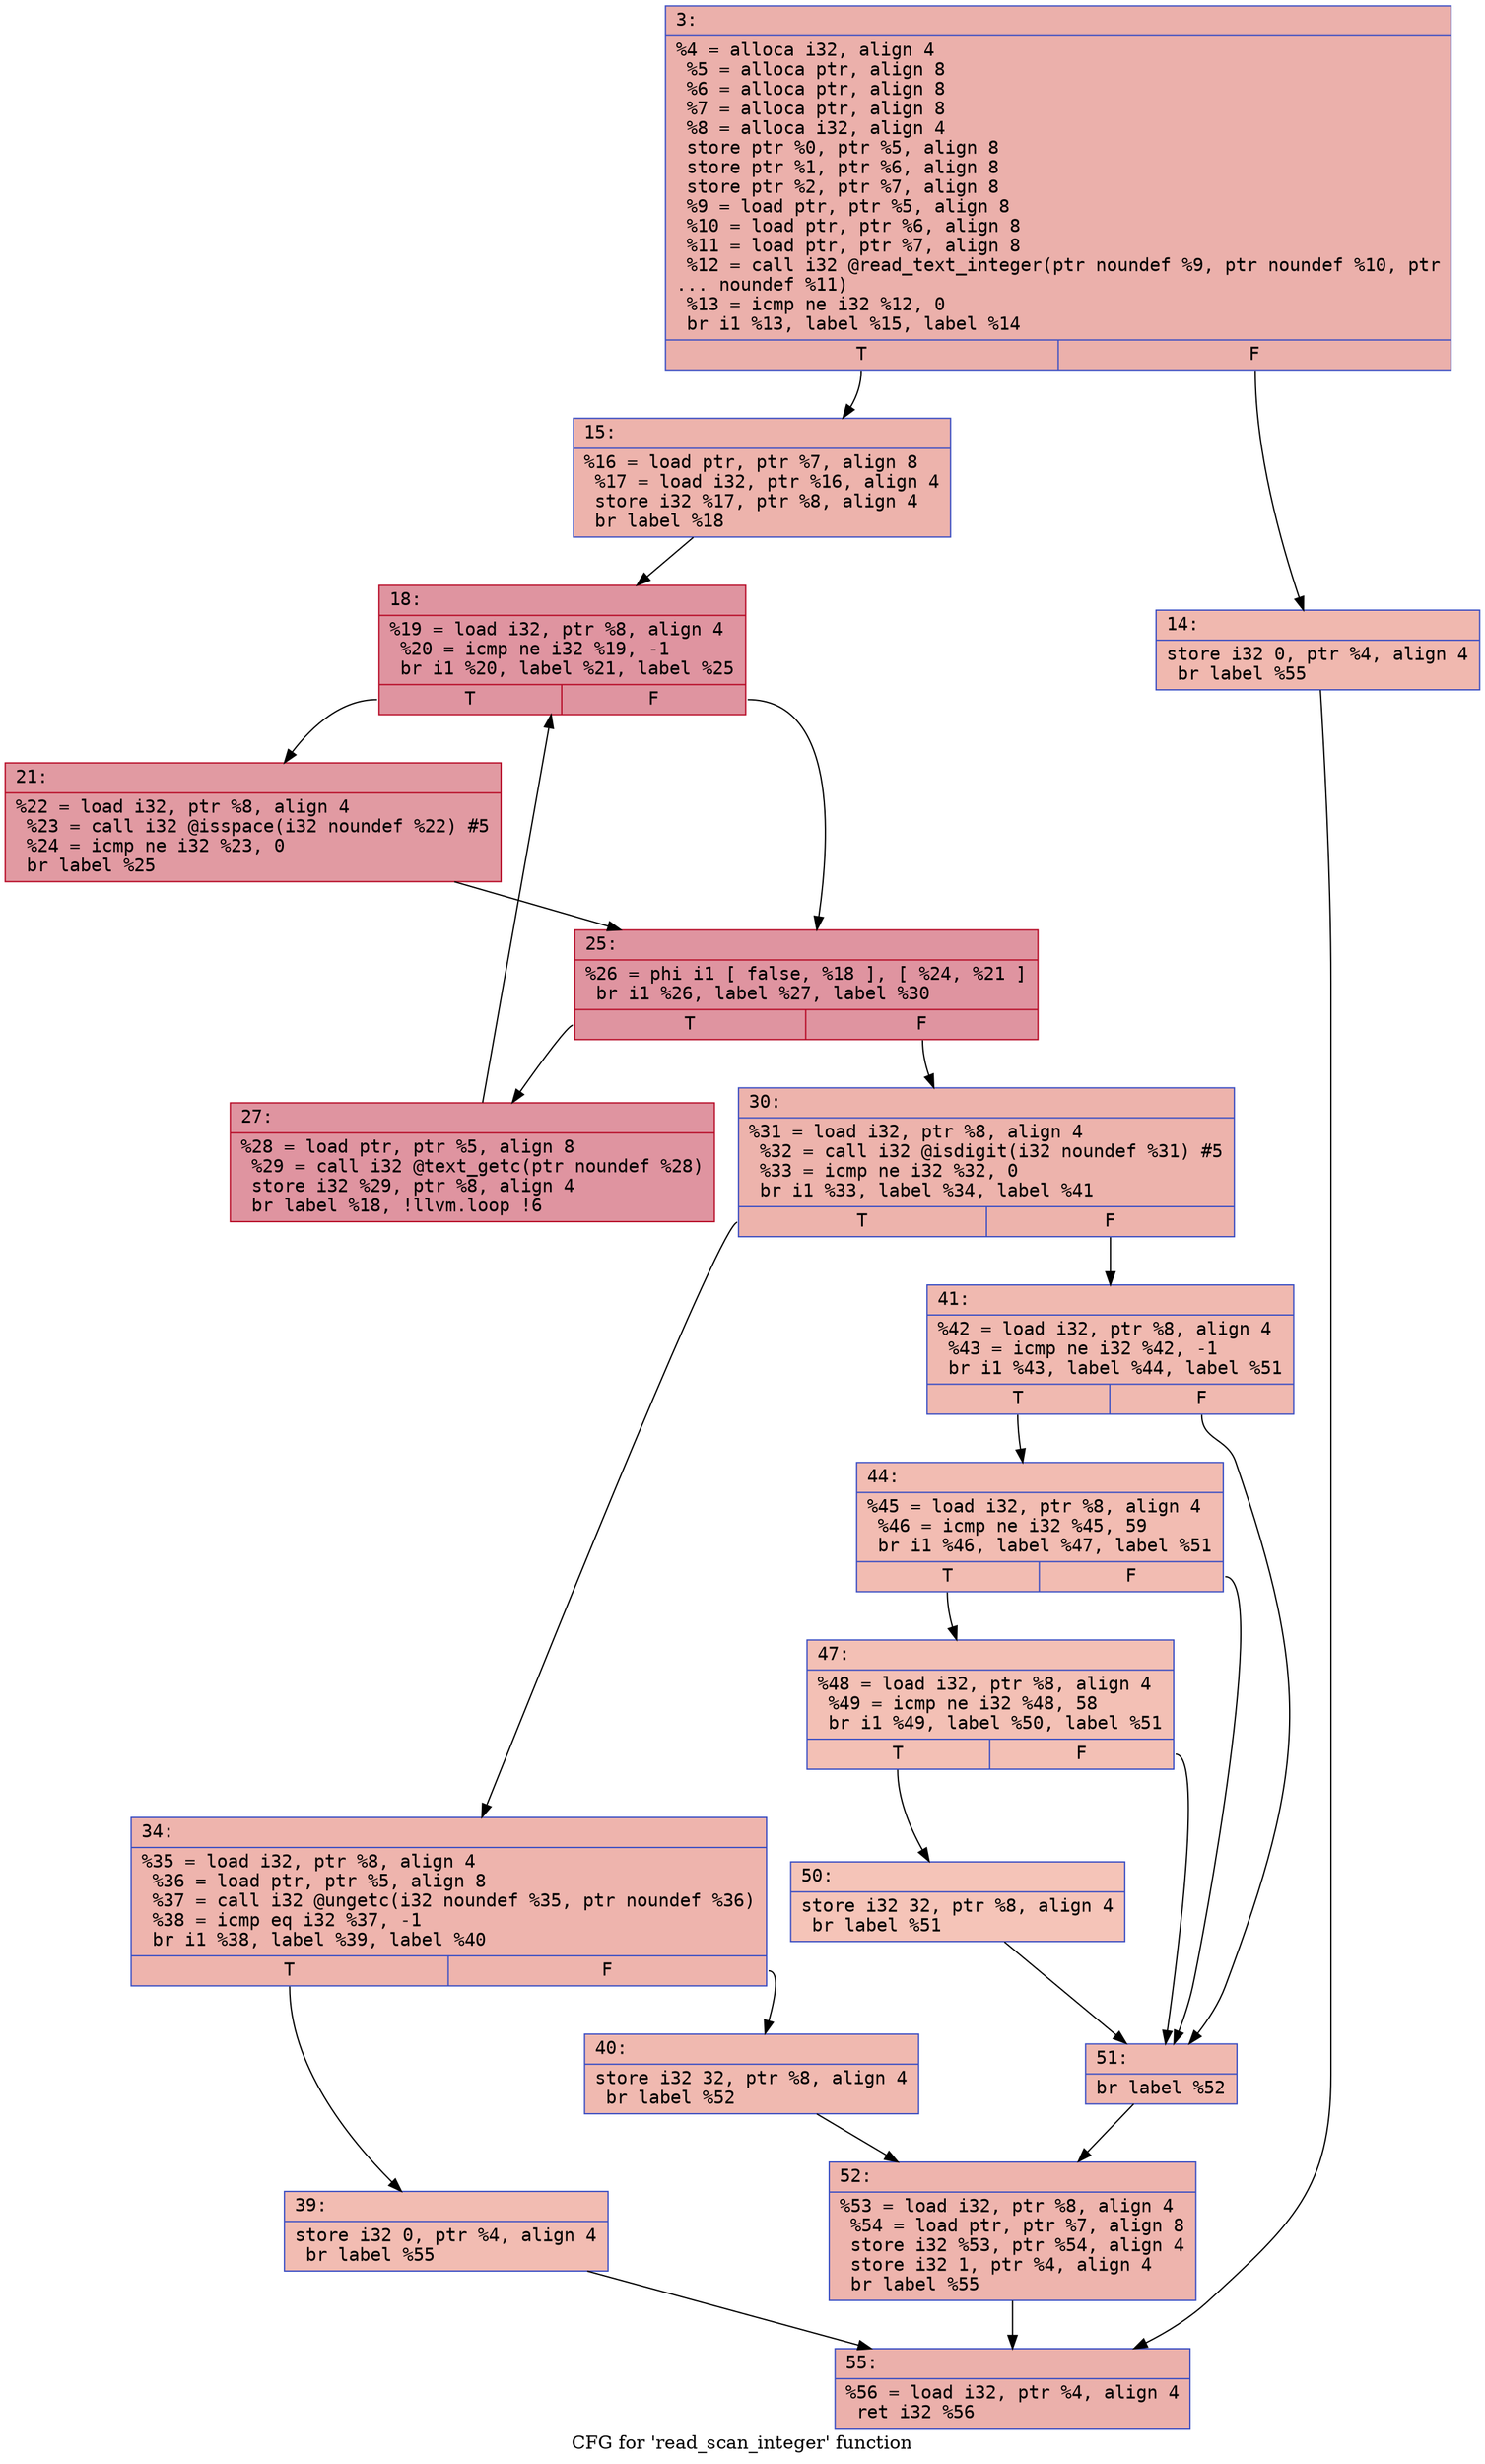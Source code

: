 digraph "CFG for 'read_scan_integer' function" {
	label="CFG for 'read_scan_integer' function";

	Node0x6000014776b0 [shape=record,color="#3d50c3ff", style=filled, fillcolor="#d24b4070" fontname="Courier",label="{3:\l|  %4 = alloca i32, align 4\l  %5 = alloca ptr, align 8\l  %6 = alloca ptr, align 8\l  %7 = alloca ptr, align 8\l  %8 = alloca i32, align 4\l  store ptr %0, ptr %5, align 8\l  store ptr %1, ptr %6, align 8\l  store ptr %2, ptr %7, align 8\l  %9 = load ptr, ptr %5, align 8\l  %10 = load ptr, ptr %6, align 8\l  %11 = load ptr, ptr %7, align 8\l  %12 = call i32 @read_text_integer(ptr noundef %9, ptr noundef %10, ptr\l... noundef %11)\l  %13 = icmp ne i32 %12, 0\l  br i1 %13, label %15, label %14\l|{<s0>T|<s1>F}}"];
	Node0x6000014776b0:s0 -> Node0x600001477750[tooltip="3 -> 15\nProbability 62.50%" ];
	Node0x6000014776b0:s1 -> Node0x600001477700[tooltip="3 -> 14\nProbability 37.50%" ];
	Node0x600001477700 [shape=record,color="#3d50c3ff", style=filled, fillcolor="#dc5d4a70" fontname="Courier",label="{14:\l|  store i32 0, ptr %4, align 4\l  br label %55\l}"];
	Node0x600001477700 -> Node0x600001477c00[tooltip="14 -> 55\nProbability 100.00%" ];
	Node0x600001477750 [shape=record,color="#3d50c3ff", style=filled, fillcolor="#d6524470" fontname="Courier",label="{15:\l|  %16 = load ptr, ptr %7, align 8\l  %17 = load i32, ptr %16, align 4\l  store i32 %17, ptr %8, align 4\l  br label %18\l}"];
	Node0x600001477750 -> Node0x6000014777a0[tooltip="15 -> 18\nProbability 100.00%" ];
	Node0x6000014777a0 [shape=record,color="#b70d28ff", style=filled, fillcolor="#b70d2870" fontname="Courier",label="{18:\l|  %19 = load i32, ptr %8, align 4\l  %20 = icmp ne i32 %19, -1\l  br i1 %20, label %21, label %25\l|{<s0>T|<s1>F}}"];
	Node0x6000014777a0:s0 -> Node0x6000014777f0[tooltip="18 -> 21\nProbability 62.50%" ];
	Node0x6000014777a0:s1 -> Node0x600001477840[tooltip="18 -> 25\nProbability 37.50%" ];
	Node0x6000014777f0 [shape=record,color="#b70d28ff", style=filled, fillcolor="#bb1b2c70" fontname="Courier",label="{21:\l|  %22 = load i32, ptr %8, align 4\l  %23 = call i32 @isspace(i32 noundef %22) #5\l  %24 = icmp ne i32 %23, 0\l  br label %25\l}"];
	Node0x6000014777f0 -> Node0x600001477840[tooltip="21 -> 25\nProbability 100.00%" ];
	Node0x600001477840 [shape=record,color="#b70d28ff", style=filled, fillcolor="#b70d2870" fontname="Courier",label="{25:\l|  %26 = phi i1 [ false, %18 ], [ %24, %21 ]\l  br i1 %26, label %27, label %30\l|{<s0>T|<s1>F}}"];
	Node0x600001477840:s0 -> Node0x600001477890[tooltip="25 -> 27\nProbability 96.88%" ];
	Node0x600001477840:s1 -> Node0x6000014778e0[tooltip="25 -> 30\nProbability 3.12%" ];
	Node0x600001477890 [shape=record,color="#b70d28ff", style=filled, fillcolor="#b70d2870" fontname="Courier",label="{27:\l|  %28 = load ptr, ptr %5, align 8\l  %29 = call i32 @text_getc(ptr noundef %28)\l  store i32 %29, ptr %8, align 4\l  br label %18, !llvm.loop !6\l}"];
	Node0x600001477890 -> Node0x6000014777a0[tooltip="27 -> 18\nProbability 100.00%" ];
	Node0x6000014778e0 [shape=record,color="#3d50c3ff", style=filled, fillcolor="#d6524470" fontname="Courier",label="{30:\l|  %31 = load i32, ptr %8, align 4\l  %32 = call i32 @isdigit(i32 noundef %31) #5\l  %33 = icmp ne i32 %32, 0\l  br i1 %33, label %34, label %41\l|{<s0>T|<s1>F}}"];
	Node0x6000014778e0:s0 -> Node0x600001477930[tooltip="30 -> 34\nProbability 62.50%" ];
	Node0x6000014778e0:s1 -> Node0x600001477a20[tooltip="30 -> 41\nProbability 37.50%" ];
	Node0x600001477930 [shape=record,color="#3d50c3ff", style=filled, fillcolor="#d8564670" fontname="Courier",label="{34:\l|  %35 = load i32, ptr %8, align 4\l  %36 = load ptr, ptr %5, align 8\l  %37 = call i32 @ungetc(i32 noundef %35, ptr noundef %36)\l  %38 = icmp eq i32 %37, -1\l  br i1 %38, label %39, label %40\l|{<s0>T|<s1>F}}"];
	Node0x600001477930:s0 -> Node0x600001477980[tooltip="34 -> 39\nProbability 37.50%" ];
	Node0x600001477930:s1 -> Node0x6000014779d0[tooltip="34 -> 40\nProbability 62.50%" ];
	Node0x600001477980 [shape=record,color="#3d50c3ff", style=filled, fillcolor="#e1675170" fontname="Courier",label="{39:\l|  store i32 0, ptr %4, align 4\l  br label %55\l}"];
	Node0x600001477980 -> Node0x600001477c00[tooltip="39 -> 55\nProbability 100.00%" ];
	Node0x6000014779d0 [shape=record,color="#3d50c3ff", style=filled, fillcolor="#de614d70" fontname="Courier",label="{40:\l|  store i32 32, ptr %8, align 4\l  br label %52\l}"];
	Node0x6000014779d0 -> Node0x600001477bb0[tooltip="40 -> 52\nProbability 100.00%" ];
	Node0x600001477a20 [shape=record,color="#3d50c3ff", style=filled, fillcolor="#de614d70" fontname="Courier",label="{41:\l|  %42 = load i32, ptr %8, align 4\l  %43 = icmp ne i32 %42, -1\l  br i1 %43, label %44, label %51\l|{<s0>T|<s1>F}}"];
	Node0x600001477a20:s0 -> Node0x600001477a70[tooltip="41 -> 44\nProbability 62.50%" ];
	Node0x600001477a20:s1 -> Node0x600001477b60[tooltip="41 -> 51\nProbability 37.50%" ];
	Node0x600001477a70 [shape=record,color="#3d50c3ff", style=filled, fillcolor="#e1675170" fontname="Courier",label="{44:\l|  %45 = load i32, ptr %8, align 4\l  %46 = icmp ne i32 %45, 59\l  br i1 %46, label %47, label %51\l|{<s0>T|<s1>F}}"];
	Node0x600001477a70:s0 -> Node0x600001477ac0[tooltip="44 -> 47\nProbability 50.00%" ];
	Node0x600001477a70:s1 -> Node0x600001477b60[tooltip="44 -> 51\nProbability 50.00%" ];
	Node0x600001477ac0 [shape=record,color="#3d50c3ff", style=filled, fillcolor="#e5705870" fontname="Courier",label="{47:\l|  %48 = load i32, ptr %8, align 4\l  %49 = icmp ne i32 %48, 58\l  br i1 %49, label %50, label %51\l|{<s0>T|<s1>F}}"];
	Node0x600001477ac0:s0 -> Node0x600001477b10[tooltip="47 -> 50\nProbability 50.00%" ];
	Node0x600001477ac0:s1 -> Node0x600001477b60[tooltip="47 -> 51\nProbability 50.00%" ];
	Node0x600001477b10 [shape=record,color="#3d50c3ff", style=filled, fillcolor="#e97a5f70" fontname="Courier",label="{50:\l|  store i32 32, ptr %8, align 4\l  br label %51\l}"];
	Node0x600001477b10 -> Node0x600001477b60[tooltip="50 -> 51\nProbability 100.00%" ];
	Node0x600001477b60 [shape=record,color="#3d50c3ff", style=filled, fillcolor="#de614d70" fontname="Courier",label="{51:\l|  br label %52\l}"];
	Node0x600001477b60 -> Node0x600001477bb0[tooltip="51 -> 52\nProbability 100.00%" ];
	Node0x600001477bb0 [shape=record,color="#3d50c3ff", style=filled, fillcolor="#d8564670" fontname="Courier",label="{52:\l|  %53 = load i32, ptr %8, align 4\l  %54 = load ptr, ptr %7, align 8\l  store i32 %53, ptr %54, align 4\l  store i32 1, ptr %4, align 4\l  br label %55\l}"];
	Node0x600001477bb0 -> Node0x600001477c00[tooltip="52 -> 55\nProbability 100.00%" ];
	Node0x600001477c00 [shape=record,color="#3d50c3ff", style=filled, fillcolor="#d24b4070" fontname="Courier",label="{55:\l|  %56 = load i32, ptr %4, align 4\l  ret i32 %56\l}"];
}
